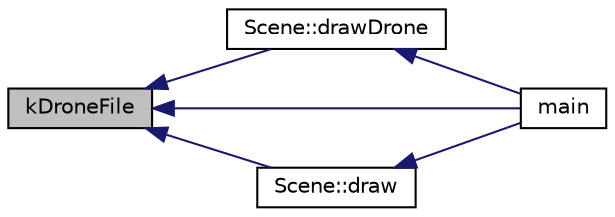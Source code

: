 digraph "kDroneFile"
{
  edge [fontname="Helvetica",fontsize="10",labelfontname="Helvetica",labelfontsize="10"];
  node [fontname="Helvetica",fontsize="10",shape=record];
  rankdir="LR";
  Node1 [label="kDroneFile",height=0.2,width=0.4,color="black", fillcolor="grey75", style="filled", fontcolor="black"];
  Node1 -> Node2 [dir="back",color="midnightblue",fontsize="10",style="solid",fontname="Helvetica"];
  Node2 [label="Scene::drawDrone",height=0.2,width=0.4,color="black", fillcolor="white", style="filled",URL="$class_scene.html#a173e85dad685bcb45447fdb77695abab"];
  Node2 -> Node3 [dir="back",color="midnightblue",fontsize="10",style="solid",fontname="Helvetica"];
  Node3 [label="main",height=0.2,width=0.4,color="black", fillcolor="white", style="filled",URL="$main_8cpp.html#ae66f6b31b5ad750f1fe042a706a4e3d4"];
  Node1 -> Node3 [dir="back",color="midnightblue",fontsize="10",style="solid",fontname="Helvetica"];
  Node1 -> Node4 [dir="back",color="midnightblue",fontsize="10",style="solid",fontname="Helvetica"];
  Node4 [label="Scene::draw",height=0.2,width=0.4,color="black", fillcolor="white", style="filled",URL="$class_scene.html#a9393c1817b51cc712edf5cc95ea87f89",tooltip="Executes draw function of each scene element. "];
  Node4 -> Node3 [dir="back",color="midnightblue",fontsize="10",style="solid",fontname="Helvetica"];
}
